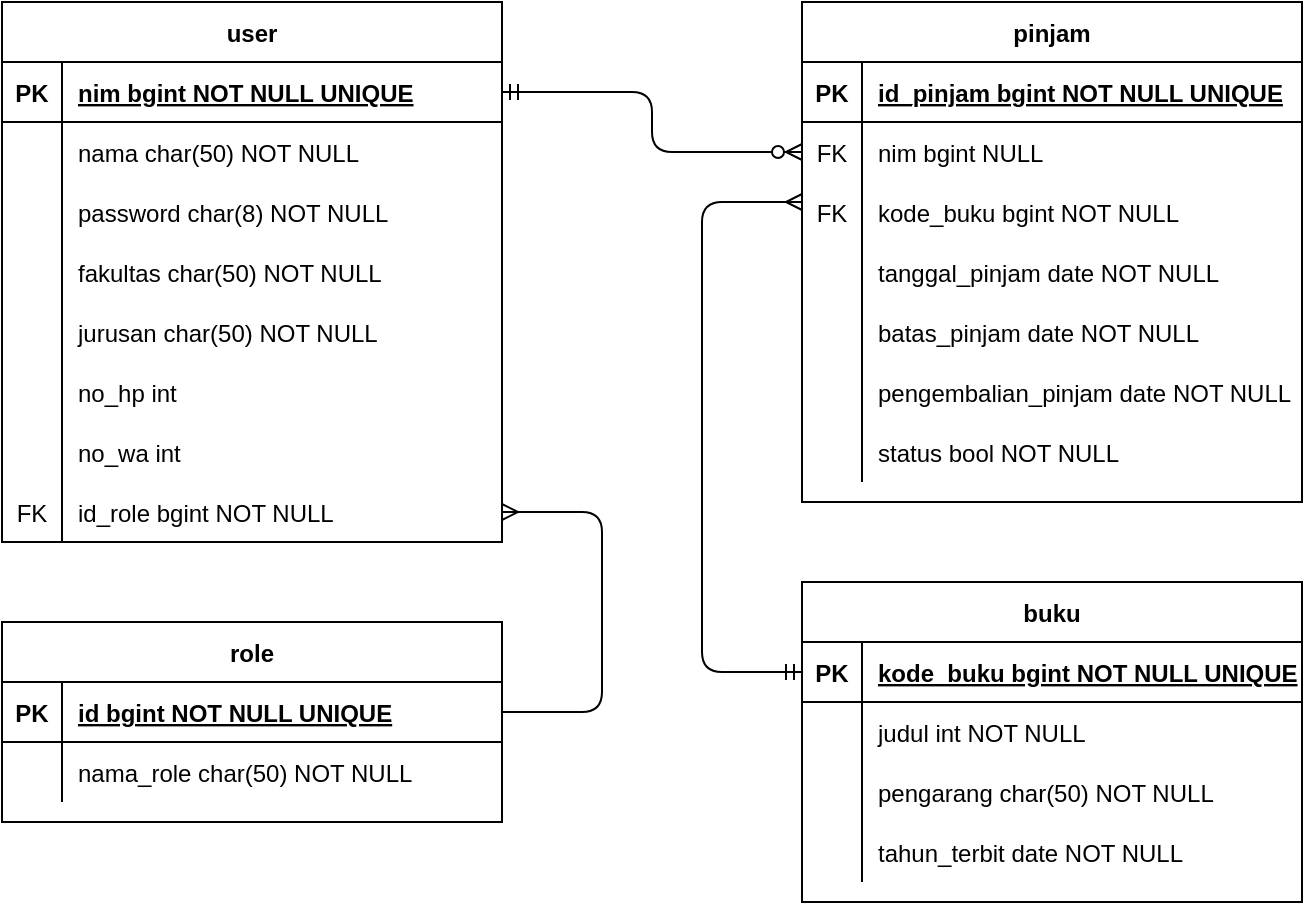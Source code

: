 <mxfile version="13.7.7" type="device"><diagram id="R2lEEEUBdFMjLlhIrx00" name="Page-1"><mxGraphModel dx="868" dy="450" grid="1" gridSize="10" guides="1" tooltips="1" connect="1" arrows="1" fold="1" page="1" pageScale="1" pageWidth="850" pageHeight="1100" math="0" shadow="0" extFonts="Permanent Marker^https://fonts.googleapis.com/css?family=Permanent+Marker"><root><mxCell id="0"/><mxCell id="1" parent="0"/><mxCell id="C-vyLk0tnHw3VtMMgP7b-23" value="user" style="shape=table;startSize=30;container=1;collapsible=1;childLayout=tableLayout;fixedRows=1;rowLines=0;fontStyle=1;align=center;resizeLast=1;" parent="1" vertex="1"><mxGeometry x="110" y="20" width="250" height="270" as="geometry"/></mxCell><mxCell id="C-vyLk0tnHw3VtMMgP7b-24" value="" style="shape=partialRectangle;collapsible=0;dropTarget=0;pointerEvents=0;fillColor=none;points=[[0,0.5],[1,0.5]];portConstraint=eastwest;top=0;left=0;right=0;bottom=1;" parent="C-vyLk0tnHw3VtMMgP7b-23" vertex="1"><mxGeometry y="30" width="250" height="30" as="geometry"/></mxCell><mxCell id="C-vyLk0tnHw3VtMMgP7b-25" value="PK" style="shape=partialRectangle;overflow=hidden;connectable=0;fillColor=none;top=0;left=0;bottom=0;right=0;fontStyle=1;" parent="C-vyLk0tnHw3VtMMgP7b-24" vertex="1"><mxGeometry width="30" height="30" as="geometry"/></mxCell><mxCell id="C-vyLk0tnHw3VtMMgP7b-26" value="nim bgint NOT NULL UNIQUE" style="shape=partialRectangle;overflow=hidden;connectable=0;fillColor=none;top=0;left=0;bottom=0;right=0;align=left;spacingLeft=6;fontStyle=5;" parent="C-vyLk0tnHw3VtMMgP7b-24" vertex="1"><mxGeometry x="30" width="220" height="30" as="geometry"/></mxCell><mxCell id="C-vyLk0tnHw3VtMMgP7b-27" value="" style="shape=partialRectangle;collapsible=0;dropTarget=0;pointerEvents=0;fillColor=none;points=[[0,0.5],[1,0.5]];portConstraint=eastwest;top=0;left=0;right=0;bottom=0;" parent="C-vyLk0tnHw3VtMMgP7b-23" vertex="1"><mxGeometry y="60" width="250" height="30" as="geometry"/></mxCell><mxCell id="C-vyLk0tnHw3VtMMgP7b-28" value="" style="shape=partialRectangle;overflow=hidden;connectable=0;fillColor=none;top=0;left=0;bottom=0;right=0;" parent="C-vyLk0tnHw3VtMMgP7b-27" vertex="1"><mxGeometry width="30" height="30" as="geometry"/></mxCell><mxCell id="C-vyLk0tnHw3VtMMgP7b-29" value="nama char(50) NOT NULL" style="shape=partialRectangle;overflow=hidden;connectable=0;fillColor=none;top=0;left=0;bottom=0;right=0;align=left;spacingLeft=6;" parent="C-vyLk0tnHw3VtMMgP7b-27" vertex="1"><mxGeometry x="30" width="220" height="30" as="geometry"/></mxCell><mxCell id="3gaiXjFSO-5sm5Zypid8-1" value="" style="shape=partialRectangle;collapsible=0;dropTarget=0;pointerEvents=0;fillColor=none;points=[[0,0.5],[1,0.5]];portConstraint=eastwest;top=0;left=0;right=0;bottom=0;" parent="C-vyLk0tnHw3VtMMgP7b-23" vertex="1"><mxGeometry y="90" width="250" height="30" as="geometry"/></mxCell><mxCell id="3gaiXjFSO-5sm5Zypid8-2" value="" style="shape=partialRectangle;overflow=hidden;connectable=0;fillColor=none;top=0;left=0;bottom=0;right=0;" parent="3gaiXjFSO-5sm5Zypid8-1" vertex="1"><mxGeometry width="30" height="30" as="geometry"/></mxCell><mxCell id="3gaiXjFSO-5sm5Zypid8-3" value="password char(8) NOT NULL" style="shape=partialRectangle;overflow=hidden;connectable=0;fillColor=none;top=0;left=0;bottom=0;right=0;align=left;spacingLeft=6;" parent="3gaiXjFSO-5sm5Zypid8-1" vertex="1"><mxGeometry x="30" width="220" height="30" as="geometry"/></mxCell><mxCell id="Ca5fJaf6iJP0Nm6oaknZ-25" value="" style="shape=partialRectangle;collapsible=0;dropTarget=0;pointerEvents=0;fillColor=none;points=[[0,0.5],[1,0.5]];portConstraint=eastwest;top=0;left=0;right=0;bottom=0;" parent="C-vyLk0tnHw3VtMMgP7b-23" vertex="1"><mxGeometry y="120" width="250" height="30" as="geometry"/></mxCell><mxCell id="Ca5fJaf6iJP0Nm6oaknZ-26" value="" style="shape=partialRectangle;overflow=hidden;connectable=0;fillColor=none;top=0;left=0;bottom=0;right=0;" parent="Ca5fJaf6iJP0Nm6oaknZ-25" vertex="1"><mxGeometry width="30" height="30" as="geometry"/></mxCell><mxCell id="Ca5fJaf6iJP0Nm6oaknZ-27" value="fakultas char(50) NOT NULL" style="shape=partialRectangle;overflow=hidden;connectable=0;fillColor=none;top=0;left=0;bottom=0;right=0;align=left;spacingLeft=6;" parent="Ca5fJaf6iJP0Nm6oaknZ-25" vertex="1"><mxGeometry x="30" width="220" height="30" as="geometry"/></mxCell><mxCell id="Ca5fJaf6iJP0Nm6oaknZ-28" value="" style="shape=partialRectangle;collapsible=0;dropTarget=0;pointerEvents=0;fillColor=none;points=[[0,0.5],[1,0.5]];portConstraint=eastwest;top=0;left=0;right=0;bottom=0;" parent="C-vyLk0tnHw3VtMMgP7b-23" vertex="1"><mxGeometry y="150" width="250" height="30" as="geometry"/></mxCell><mxCell id="Ca5fJaf6iJP0Nm6oaknZ-29" value="" style="shape=partialRectangle;overflow=hidden;connectable=0;fillColor=none;top=0;left=0;bottom=0;right=0;" parent="Ca5fJaf6iJP0Nm6oaknZ-28" vertex="1"><mxGeometry width="30" height="30" as="geometry"/></mxCell><mxCell id="Ca5fJaf6iJP0Nm6oaknZ-30" value="jurusan char(50) NOT NULL" style="shape=partialRectangle;overflow=hidden;connectable=0;fillColor=none;top=0;left=0;bottom=0;right=0;align=left;spacingLeft=6;" parent="Ca5fJaf6iJP0Nm6oaknZ-28" vertex="1"><mxGeometry x="30" width="220" height="30" as="geometry"/></mxCell><mxCell id="Ca5fJaf6iJP0Nm6oaknZ-31" value="" style="shape=partialRectangle;collapsible=0;dropTarget=0;pointerEvents=0;fillColor=none;points=[[0,0.5],[1,0.5]];portConstraint=eastwest;top=0;left=0;right=0;bottom=0;" parent="C-vyLk0tnHw3VtMMgP7b-23" vertex="1"><mxGeometry y="180" width="250" height="30" as="geometry"/></mxCell><mxCell id="Ca5fJaf6iJP0Nm6oaknZ-32" value="" style="shape=partialRectangle;overflow=hidden;connectable=0;fillColor=none;top=0;left=0;bottom=0;right=0;" parent="Ca5fJaf6iJP0Nm6oaknZ-31" vertex="1"><mxGeometry width="30" height="30" as="geometry"/></mxCell><mxCell id="Ca5fJaf6iJP0Nm6oaknZ-33" value="no_hp int " style="shape=partialRectangle;overflow=hidden;connectable=0;fillColor=none;top=0;left=0;bottom=0;right=0;align=left;spacingLeft=6;" parent="Ca5fJaf6iJP0Nm6oaknZ-31" vertex="1"><mxGeometry x="30" width="220" height="30" as="geometry"/></mxCell><mxCell id="Ca5fJaf6iJP0Nm6oaknZ-34" value="" style="shape=partialRectangle;collapsible=0;dropTarget=0;pointerEvents=0;fillColor=none;points=[[0,0.5],[1,0.5]];portConstraint=eastwest;top=0;left=0;right=0;bottom=0;" parent="C-vyLk0tnHw3VtMMgP7b-23" vertex="1"><mxGeometry y="210" width="250" height="30" as="geometry"/></mxCell><mxCell id="Ca5fJaf6iJP0Nm6oaknZ-35" value="" style="shape=partialRectangle;overflow=hidden;connectable=0;fillColor=none;top=0;left=0;bottom=0;right=0;" parent="Ca5fJaf6iJP0Nm6oaknZ-34" vertex="1"><mxGeometry width="30" height="30" as="geometry"/></mxCell><mxCell id="Ca5fJaf6iJP0Nm6oaknZ-36" value="no_wa int " style="shape=partialRectangle;overflow=hidden;connectable=0;fillColor=none;top=0;left=0;bottom=0;right=0;align=left;spacingLeft=6;" parent="Ca5fJaf6iJP0Nm6oaknZ-34" vertex="1"><mxGeometry x="30" width="220" height="30" as="geometry"/></mxCell><mxCell id="fKuxED--LByn_-czbzE3-1" value="" style="shape=partialRectangle;collapsible=0;dropTarget=0;pointerEvents=0;fillColor=none;points=[[0,0.5],[1,0.5]];portConstraint=eastwest;top=0;left=0;right=0;bottom=0;" vertex="1" parent="C-vyLk0tnHw3VtMMgP7b-23"><mxGeometry y="240" width="250" height="30" as="geometry"/></mxCell><mxCell id="fKuxED--LByn_-czbzE3-2" value="FK" style="shape=partialRectangle;overflow=hidden;connectable=0;fillColor=none;top=0;left=0;bottom=0;right=0;" vertex="1" parent="fKuxED--LByn_-czbzE3-1"><mxGeometry width="30" height="30" as="geometry"/></mxCell><mxCell id="fKuxED--LByn_-czbzE3-3" value="id_role bgint NOT NULL" style="shape=partialRectangle;overflow=hidden;connectable=0;fillColor=none;top=0;left=0;bottom=0;right=0;align=left;spacingLeft=6;" vertex="1" parent="fKuxED--LByn_-czbzE3-1"><mxGeometry x="30" width="220" height="30" as="geometry"/></mxCell><mxCell id="C-vyLk0tnHw3VtMMgP7b-2" value="pinjam" style="shape=table;startSize=30;container=1;collapsible=1;childLayout=tableLayout;fixedRows=1;rowLines=0;fontStyle=1;align=center;resizeLast=1;" parent="1" vertex="1"><mxGeometry x="510" y="20" width="250" height="250" as="geometry"/></mxCell><mxCell id="C-vyLk0tnHw3VtMMgP7b-3" value="" style="shape=partialRectangle;collapsible=0;dropTarget=0;pointerEvents=0;fillColor=none;points=[[0,0.5],[1,0.5]];portConstraint=eastwest;top=0;left=0;right=0;bottom=1;" parent="C-vyLk0tnHw3VtMMgP7b-2" vertex="1"><mxGeometry y="30" width="250" height="30" as="geometry"/></mxCell><mxCell id="C-vyLk0tnHw3VtMMgP7b-4" value="PK" style="shape=partialRectangle;overflow=hidden;connectable=0;fillColor=none;top=0;left=0;bottom=0;right=0;fontStyle=1;" parent="C-vyLk0tnHw3VtMMgP7b-3" vertex="1"><mxGeometry width="30" height="30" as="geometry"/></mxCell><mxCell id="C-vyLk0tnHw3VtMMgP7b-5" value="id_pinjam bgint NOT NULL UNIQUE" style="shape=partialRectangle;overflow=hidden;connectable=0;fillColor=none;top=0;left=0;bottom=0;right=0;align=left;spacingLeft=6;fontStyle=5;" parent="C-vyLk0tnHw3VtMMgP7b-3" vertex="1"><mxGeometry x="30" width="220" height="30" as="geometry"/></mxCell><mxCell id="C-vyLk0tnHw3VtMMgP7b-6" value="" style="shape=partialRectangle;collapsible=0;dropTarget=0;pointerEvents=0;fillColor=none;points=[[0,0.5],[1,0.5]];portConstraint=eastwest;top=0;left=0;right=0;bottom=0;" parent="C-vyLk0tnHw3VtMMgP7b-2" vertex="1"><mxGeometry y="60" width="250" height="30" as="geometry"/></mxCell><mxCell id="C-vyLk0tnHw3VtMMgP7b-7" value="FK" style="shape=partialRectangle;overflow=hidden;connectable=0;fillColor=none;top=0;left=0;bottom=0;right=0;" parent="C-vyLk0tnHw3VtMMgP7b-6" vertex="1"><mxGeometry width="30" height="30" as="geometry"/></mxCell><mxCell id="C-vyLk0tnHw3VtMMgP7b-8" value="nim bgint NULL" style="shape=partialRectangle;overflow=hidden;connectable=0;fillColor=none;top=0;left=0;bottom=0;right=0;align=left;spacingLeft=6;" parent="C-vyLk0tnHw3VtMMgP7b-6" vertex="1"><mxGeometry x="30" width="220" height="30" as="geometry"/></mxCell><mxCell id="C-vyLk0tnHw3VtMMgP7b-9" value="" style="shape=partialRectangle;collapsible=0;dropTarget=0;pointerEvents=0;fillColor=none;points=[[0,0.5],[1,0.5]];portConstraint=eastwest;top=0;left=0;right=0;bottom=0;" parent="C-vyLk0tnHw3VtMMgP7b-2" vertex="1"><mxGeometry y="90" width="250" height="30" as="geometry"/></mxCell><mxCell id="C-vyLk0tnHw3VtMMgP7b-10" value="FK" style="shape=partialRectangle;overflow=hidden;connectable=0;fillColor=none;top=0;left=0;bottom=0;right=0;" parent="C-vyLk0tnHw3VtMMgP7b-9" vertex="1"><mxGeometry width="30" height="30" as="geometry"/></mxCell><mxCell id="C-vyLk0tnHw3VtMMgP7b-11" value="kode_buku bgint NOT NULL" style="shape=partialRectangle;overflow=hidden;connectable=0;fillColor=none;top=0;left=0;bottom=0;right=0;align=left;spacingLeft=6;" parent="C-vyLk0tnHw3VtMMgP7b-9" vertex="1"><mxGeometry x="30" width="220" height="30" as="geometry"/></mxCell><mxCell id="Ca5fJaf6iJP0Nm6oaknZ-40" value="" style="shape=partialRectangle;collapsible=0;dropTarget=0;pointerEvents=0;fillColor=none;points=[[0,0.5],[1,0.5]];portConstraint=eastwest;top=0;left=0;right=0;bottom=0;" parent="C-vyLk0tnHw3VtMMgP7b-2" vertex="1"><mxGeometry y="120" width="250" height="30" as="geometry"/></mxCell><mxCell id="Ca5fJaf6iJP0Nm6oaknZ-41" value="" style="shape=partialRectangle;overflow=hidden;connectable=0;fillColor=none;top=0;left=0;bottom=0;right=0;" parent="Ca5fJaf6iJP0Nm6oaknZ-40" vertex="1"><mxGeometry width="30" height="30" as="geometry"/></mxCell><mxCell id="Ca5fJaf6iJP0Nm6oaknZ-42" value="tanggal_pinjam date NOT NULL" style="shape=partialRectangle;overflow=hidden;connectable=0;fillColor=none;top=0;left=0;bottom=0;right=0;align=left;spacingLeft=6;" parent="Ca5fJaf6iJP0Nm6oaknZ-40" vertex="1"><mxGeometry x="30" width="220" height="30" as="geometry"/></mxCell><mxCell id="Ca5fJaf6iJP0Nm6oaknZ-43" value="" style="shape=partialRectangle;collapsible=0;dropTarget=0;pointerEvents=0;fillColor=none;points=[[0,0.5],[1,0.5]];portConstraint=eastwest;top=0;left=0;right=0;bottom=0;" parent="C-vyLk0tnHw3VtMMgP7b-2" vertex="1"><mxGeometry y="150" width="250" height="30" as="geometry"/></mxCell><mxCell id="Ca5fJaf6iJP0Nm6oaknZ-44" value="" style="shape=partialRectangle;overflow=hidden;connectable=0;fillColor=none;top=0;left=0;bottom=0;right=0;" parent="Ca5fJaf6iJP0Nm6oaknZ-43" vertex="1"><mxGeometry width="30" height="30" as="geometry"/></mxCell><mxCell id="Ca5fJaf6iJP0Nm6oaknZ-45" value="batas_pinjam date NOT NULL" style="shape=partialRectangle;overflow=hidden;connectable=0;fillColor=none;top=0;left=0;bottom=0;right=0;align=left;spacingLeft=6;" parent="Ca5fJaf6iJP0Nm6oaknZ-43" vertex="1"><mxGeometry x="30" width="220" height="30" as="geometry"/></mxCell><mxCell id="Ca5fJaf6iJP0Nm6oaknZ-46" value="" style="shape=partialRectangle;collapsible=0;dropTarget=0;pointerEvents=0;fillColor=none;points=[[0,0.5],[1,0.5]];portConstraint=eastwest;top=0;left=0;right=0;bottom=0;" parent="C-vyLk0tnHw3VtMMgP7b-2" vertex="1"><mxGeometry y="180" width="250" height="30" as="geometry"/></mxCell><mxCell id="Ca5fJaf6iJP0Nm6oaknZ-47" value="" style="shape=partialRectangle;overflow=hidden;connectable=0;fillColor=none;top=0;left=0;bottom=0;right=0;" parent="Ca5fJaf6iJP0Nm6oaknZ-46" vertex="1"><mxGeometry width="30" height="30" as="geometry"/></mxCell><mxCell id="Ca5fJaf6iJP0Nm6oaknZ-48" value="pengembalian_pinjam date NOT NULL" style="shape=partialRectangle;overflow=hidden;connectable=0;fillColor=none;top=0;left=0;bottom=0;right=0;align=left;spacingLeft=6;" parent="Ca5fJaf6iJP0Nm6oaknZ-46" vertex="1"><mxGeometry x="30" width="220" height="30" as="geometry"/></mxCell><mxCell id="Ca5fJaf6iJP0Nm6oaknZ-49" value="" style="shape=partialRectangle;collapsible=0;dropTarget=0;pointerEvents=0;fillColor=none;points=[[0,0.5],[1,0.5]];portConstraint=eastwest;top=0;left=0;right=0;bottom=0;" parent="C-vyLk0tnHw3VtMMgP7b-2" vertex="1"><mxGeometry y="210" width="250" height="30" as="geometry"/></mxCell><mxCell id="Ca5fJaf6iJP0Nm6oaknZ-50" value="" style="shape=partialRectangle;overflow=hidden;connectable=0;fillColor=none;top=0;left=0;bottom=0;right=0;" parent="Ca5fJaf6iJP0Nm6oaknZ-49" vertex="1"><mxGeometry width="30" height="30" as="geometry"/></mxCell><mxCell id="Ca5fJaf6iJP0Nm6oaknZ-51" value="status bool NOT NULL" style="shape=partialRectangle;overflow=hidden;connectable=0;fillColor=none;top=0;left=0;bottom=0;right=0;align=left;spacingLeft=6;" parent="Ca5fJaf6iJP0Nm6oaknZ-49" vertex="1"><mxGeometry x="30" width="220" height="30" as="geometry"/></mxCell><mxCell id="Ca5fJaf6iJP0Nm6oaknZ-54" value="" style="edgeStyle=orthogonalEdgeStyle;fontSize=12;html=1;endArrow=ERzeroToMany;startArrow=ERmandOne;exitX=1;exitY=0.5;exitDx=0;exitDy=0;entryX=0;entryY=0.5;entryDx=0;entryDy=0;" parent="1" source="C-vyLk0tnHw3VtMMgP7b-24" target="C-vyLk0tnHw3VtMMgP7b-6" edge="1"><mxGeometry width="100" height="100" relative="1" as="geometry"><mxPoint x="380" y="230" as="sourcePoint"/><mxPoint x="480" y="130" as="targetPoint"/></mxGeometry></mxCell><mxCell id="Ca5fJaf6iJP0Nm6oaknZ-55" value="" style="fontSize=12;html=1;endArrow=ERmany;startArrow=ERmandOne;exitX=0;exitY=0.5;exitDx=0;exitDy=0;edgeStyle=orthogonalEdgeStyle;elbow=vertical;endFill=0;" parent="1" source="C-vyLk0tnHw3VtMMgP7b-14" edge="1"><mxGeometry width="100" height="100" relative="1" as="geometry"><mxPoint x="410" y="220" as="sourcePoint"/><mxPoint x="510" y="120" as="targetPoint"/><Array as="points"><mxPoint x="460" y="355"/><mxPoint x="460" y="120"/></Array></mxGeometry></mxCell><mxCell id="C-vyLk0tnHw3VtMMgP7b-13" value="buku" style="shape=table;startSize=30;container=1;collapsible=1;childLayout=tableLayout;fixedRows=1;rowLines=0;fontStyle=1;align=center;resizeLast=1;" parent="1" vertex="1"><mxGeometry x="510" y="310" width="250" height="160" as="geometry"/></mxCell><mxCell id="C-vyLk0tnHw3VtMMgP7b-14" value="" style="shape=partialRectangle;collapsible=0;dropTarget=0;pointerEvents=0;fillColor=none;points=[[0,0.5],[1,0.5]];portConstraint=eastwest;top=0;left=0;right=0;bottom=1;" parent="C-vyLk0tnHw3VtMMgP7b-13" vertex="1"><mxGeometry y="30" width="250" height="30" as="geometry"/></mxCell><mxCell id="C-vyLk0tnHw3VtMMgP7b-15" value="PK" style="shape=partialRectangle;overflow=hidden;connectable=0;fillColor=none;top=0;left=0;bottom=0;right=0;fontStyle=1;" parent="C-vyLk0tnHw3VtMMgP7b-14" vertex="1"><mxGeometry width="30" height="30" as="geometry"/></mxCell><mxCell id="C-vyLk0tnHw3VtMMgP7b-16" value="kode_buku bgint NOT NULL UNIQUE" style="shape=partialRectangle;overflow=hidden;connectable=0;fillColor=none;top=0;left=0;bottom=0;right=0;align=left;spacingLeft=6;fontStyle=5;" parent="C-vyLk0tnHw3VtMMgP7b-14" vertex="1"><mxGeometry x="30" width="220" height="30" as="geometry"/></mxCell><mxCell id="C-vyLk0tnHw3VtMMgP7b-17" value="" style="shape=partialRectangle;collapsible=0;dropTarget=0;pointerEvents=0;fillColor=none;points=[[0,0.5],[1,0.5]];portConstraint=eastwest;top=0;left=0;right=0;bottom=0;" parent="C-vyLk0tnHw3VtMMgP7b-13" vertex="1"><mxGeometry y="60" width="250" height="30" as="geometry"/></mxCell><mxCell id="C-vyLk0tnHw3VtMMgP7b-18" value="" style="shape=partialRectangle;overflow=hidden;connectable=0;fillColor=none;top=0;left=0;bottom=0;right=0;" parent="C-vyLk0tnHw3VtMMgP7b-17" vertex="1"><mxGeometry width="30" height="30" as="geometry"/></mxCell><mxCell id="C-vyLk0tnHw3VtMMgP7b-19" value="judul int NOT NULL" style="shape=partialRectangle;overflow=hidden;connectable=0;fillColor=none;top=0;left=0;bottom=0;right=0;align=left;spacingLeft=6;" parent="C-vyLk0tnHw3VtMMgP7b-17" vertex="1"><mxGeometry x="30" width="220" height="30" as="geometry"/></mxCell><mxCell id="C-vyLk0tnHw3VtMMgP7b-20" value="" style="shape=partialRectangle;collapsible=0;dropTarget=0;pointerEvents=0;fillColor=none;points=[[0,0.5],[1,0.5]];portConstraint=eastwest;top=0;left=0;right=0;bottom=0;" parent="C-vyLk0tnHw3VtMMgP7b-13" vertex="1"><mxGeometry y="90" width="250" height="30" as="geometry"/></mxCell><mxCell id="C-vyLk0tnHw3VtMMgP7b-21" value="" style="shape=partialRectangle;overflow=hidden;connectable=0;fillColor=none;top=0;left=0;bottom=0;right=0;" parent="C-vyLk0tnHw3VtMMgP7b-20" vertex="1"><mxGeometry width="30" height="30" as="geometry"/></mxCell><mxCell id="C-vyLk0tnHw3VtMMgP7b-22" value="pengarang char(50) NOT NULL" style="shape=partialRectangle;overflow=hidden;connectable=0;fillColor=none;top=0;left=0;bottom=0;right=0;align=left;spacingLeft=6;" parent="C-vyLk0tnHw3VtMMgP7b-20" vertex="1"><mxGeometry x="30" width="220" height="30" as="geometry"/></mxCell><mxCell id="Ca5fJaf6iJP0Nm6oaknZ-37" value="" style="shape=partialRectangle;collapsible=0;dropTarget=0;pointerEvents=0;fillColor=none;points=[[0,0.5],[1,0.5]];portConstraint=eastwest;top=0;left=0;right=0;bottom=0;" parent="C-vyLk0tnHw3VtMMgP7b-13" vertex="1"><mxGeometry y="120" width="250" height="30" as="geometry"/></mxCell><mxCell id="Ca5fJaf6iJP0Nm6oaknZ-38" value="" style="shape=partialRectangle;overflow=hidden;connectable=0;fillColor=none;top=0;left=0;bottom=0;right=0;" parent="Ca5fJaf6iJP0Nm6oaknZ-37" vertex="1"><mxGeometry width="30" height="30" as="geometry"/></mxCell><mxCell id="Ca5fJaf6iJP0Nm6oaknZ-39" value="tahun_terbit date NOT NULL" style="shape=partialRectangle;overflow=hidden;connectable=0;fillColor=none;top=0;left=0;bottom=0;right=0;align=left;spacingLeft=6;" parent="Ca5fJaf6iJP0Nm6oaknZ-37" vertex="1"><mxGeometry x="30" width="220" height="30" as="geometry"/></mxCell><mxCell id="fKuxED--LByn_-czbzE3-4" value="" style="edgeStyle=orthogonalEdgeStyle;fontSize=12;html=1;endArrow=ERmany;endFill=0;exitX=1;exitY=0.5;exitDx=0;exitDy=0;entryX=1;entryY=0.5;entryDx=0;entryDy=0;" edge="1" parent="1" source="Ca5fJaf6iJP0Nm6oaknZ-5" target="fKuxED--LByn_-czbzE3-1"><mxGeometry width="100" height="100" relative="1" as="geometry"><mxPoint x="370" y="380" as="sourcePoint"/><mxPoint x="470" y="280" as="targetPoint"/><Array as="points"><mxPoint x="410" y="375"/><mxPoint x="410" y="275"/></Array></mxGeometry></mxCell><mxCell id="Ca5fJaf6iJP0Nm6oaknZ-4" value="role" style="shape=table;startSize=30;container=1;collapsible=1;childLayout=tableLayout;fixedRows=1;rowLines=0;fontStyle=1;align=center;resizeLast=1;" parent="1" vertex="1"><mxGeometry x="110" y="330" width="250" height="100" as="geometry"/></mxCell><mxCell id="Ca5fJaf6iJP0Nm6oaknZ-5" value="" style="shape=partialRectangle;collapsible=0;dropTarget=0;pointerEvents=0;fillColor=none;points=[[0,0.5],[1,0.5]];portConstraint=eastwest;top=0;left=0;right=0;bottom=1;" parent="Ca5fJaf6iJP0Nm6oaknZ-4" vertex="1"><mxGeometry y="30" width="250" height="30" as="geometry"/></mxCell><mxCell id="Ca5fJaf6iJP0Nm6oaknZ-6" value="PK" style="shape=partialRectangle;overflow=hidden;connectable=0;fillColor=none;top=0;left=0;bottom=0;right=0;fontStyle=1;" parent="Ca5fJaf6iJP0Nm6oaknZ-5" vertex="1"><mxGeometry width="30" height="30" as="geometry"/></mxCell><mxCell id="Ca5fJaf6iJP0Nm6oaknZ-7" value="id bgint NOT NULL UNIQUE" style="shape=partialRectangle;overflow=hidden;connectable=0;fillColor=none;top=0;left=0;bottom=0;right=0;align=left;spacingLeft=6;fontStyle=5;" parent="Ca5fJaf6iJP0Nm6oaknZ-5" vertex="1"><mxGeometry x="30" width="220" height="30" as="geometry"/></mxCell><mxCell id="Ca5fJaf6iJP0Nm6oaknZ-8" value="" style="shape=partialRectangle;collapsible=0;dropTarget=0;pointerEvents=0;fillColor=none;points=[[0,0.5],[1,0.5]];portConstraint=eastwest;top=0;left=0;right=0;bottom=0;" parent="Ca5fJaf6iJP0Nm6oaknZ-4" vertex="1"><mxGeometry y="60" width="250" height="30" as="geometry"/></mxCell><mxCell id="Ca5fJaf6iJP0Nm6oaknZ-9" value="" style="shape=partialRectangle;overflow=hidden;connectable=0;fillColor=none;top=0;left=0;bottom=0;right=0;" parent="Ca5fJaf6iJP0Nm6oaknZ-8" vertex="1"><mxGeometry width="30" height="30" as="geometry"/></mxCell><mxCell id="Ca5fJaf6iJP0Nm6oaknZ-10" value="nama_role char(50) NOT NULL" style="shape=partialRectangle;overflow=hidden;connectable=0;fillColor=none;top=0;left=0;bottom=0;right=0;align=left;spacingLeft=6;" parent="Ca5fJaf6iJP0Nm6oaknZ-8" vertex="1"><mxGeometry x="30" width="220" height="30" as="geometry"/></mxCell></root></mxGraphModel></diagram></mxfile>
